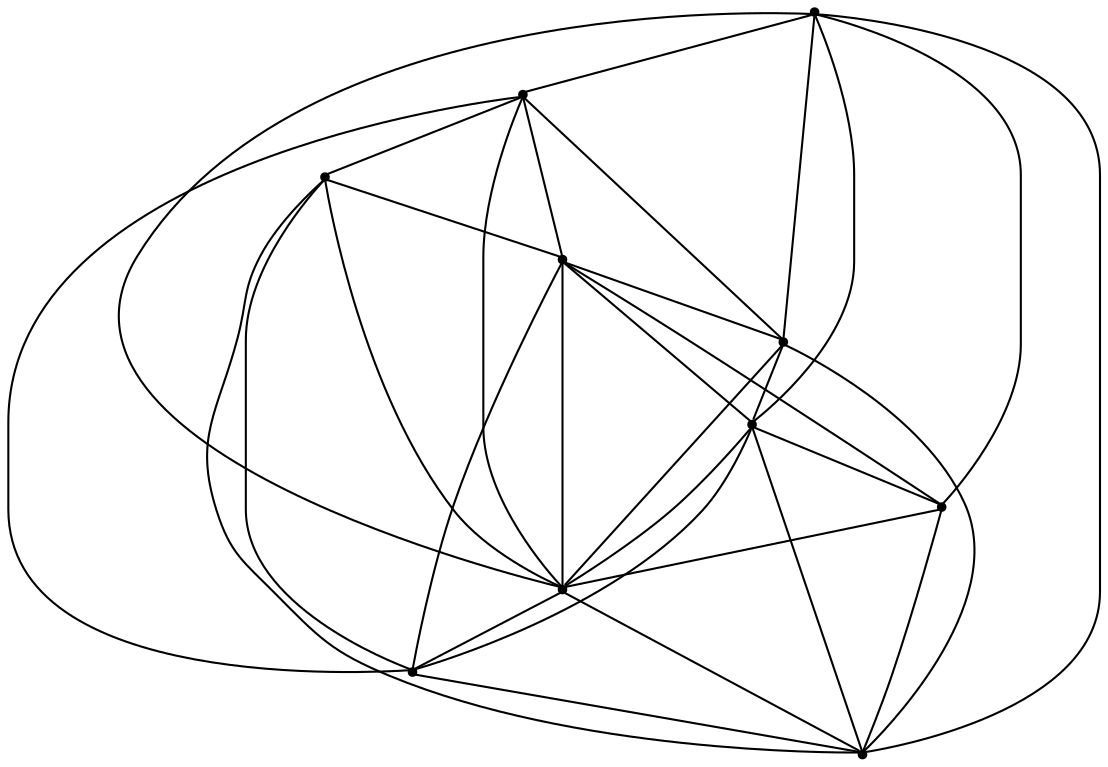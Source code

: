 graph {
  node [shape=point,comment="{\"directed\":false,\"doi\":\"10.1007/978-3-642-18469-7_15\",\"figure\":\"2 (1)\"}"]

  v0 [pos="1677.697036329831,862.4659004113499"]
  v1 [pos="1615.2079008005783,749.4478812517607"]
  v2 [pos="1583.994703020022,850.589106408105"]
  v3 [pos="1469.8379947421147,811.832971164424"]
  v4 [pos="1498.861911240894,800.0810648524367"]
  v5 [pos="1537.6438653402558,869.9673012068205"]
  v6 [pos="1535.521396397776,747.3268253303776"]
  v7 [pos="1496.7351154040598,873.2176877782744"]
  v8 [pos="1413.7917321683074,728.9446798167246"]
  v9 [pos="1351.3652093455962,988.361086872997"]

  v0 -- v7 [id="-1",pos="1677.697036329831,862.4659004113499 1619.886800736974,900.2137773899678 1619.886800736974,900.2137773899678 1619.886800736974,900.2137773899678 1581.0088913922211,924.8010098121351 1581.0088913922211,924.8010098121351 1581.0088913922211,924.8010098121351 1566.9598472079635,932.9398211051456 1566.9598472079635,932.9398211051456 1566.9598472079635,932.9398211051456 1555.7131034262363,938.5990648661256 1555.7131034262363,938.5990648661256 1555.7131034262363,938.5990648661256 1546.7556685428344,941.928746219147 1546.7556685428344,941.928746219147 1546.7556685428344,941.928746219147 1539.578877947907,943.062273706093 1539.578877947907,943.062273706093 1539.578877947907,943.062273706093 1536.505510340227,942.8330373888912 1536.505510340227,942.8330373888912 1536.505510340227,942.8330373888912 1533.7032099376966,942.0787513432189 1533.7032099376966,942.0787513432189 1533.7032099376966,942.0787513432189 1531.1219629320412,940.7952187322009 1531.1219629320412,940.7952187322009 1531.1219629320412,940.7952187322009 1528.7116282533889,938.9907696411502 1528.7116282533889,938.9907696411502 1528.7116282533889,938.9907696411502 1524.1953686400827,933.8024618483247 1524.1953686400827,933.8024618483247 1524.1953686400827,933.8024618483247 1519.7750642721674,926.4471236938008 1519.7750642721674,926.4471236938008 1519.7750642721674,926.4471236938008 1509.94614196113,904.8395182761955 1509.94614196113,904.8395182761955 1509.94614196113,904.8395182761955 1496.7351154040598,873.2176877782744 1496.7351154040598,873.2176877782744 1496.7351154040598,873.2176877782744"]
  v9 -- v7 [id="-2",pos="1351.3652093455962,988.361086872997 1496.7351154040598,873.2176877782744 1496.7351154040598,873.2176877782744 1496.7351154040598,873.2176877782744"]
  v0 -- v8 [id="-3",pos="1677.697036329831,862.4659004113499 1673.4185013828248,813.124833860755 1673.4185013828248,813.124833860755 1673.4185013828248,813.124833860755 1670.1074091088449,774.147792385185 1670.1074091088449,774.147792385185 1670.1074091088449,774.147792385185 1663.0474446614887,711.5503170912584 1662.3052550180937,661.0505420324657 1602.5266642787365,628.053611573521 1590.2874072890468,621.7026527893725 1590.2874072890468,621.7026527893725 1590.2874072890468,621.7026527893725 1577.7646114575386,616.385133291539 1577.7646114575386,616.385133291539 1577.7646114575386,616.385133291539 1518.2112737478126,593.3480597988439 1495.1672525085476,624.6364325304942 1458.9956883209345,669.4060627204899 1439.1460604696767,695.3477288614921 1439.1460604696767,695.3477288614921 1439.1460604696767,695.3477288614921 1413.7917321683074,728.9446798167246 1413.7917321683074,728.9446798167246 1413.7917321683074,728.9446798167246"]
  v0 -- v1 [id="-4",pos="1677.697036329831,862.4659004113499 1646.1460862664267,806.0029288603082 1646.1460862664267,806.0029288603082 1646.1460862664267,806.0029288603082 1615.2079008005783,749.4478812517607 1615.2079008005783,749.4478812517607 1615.2079008005783,749.4478812517607"]
  v9 -- v0 [id="-5",pos="1351.3652093455962,988.361086872997 1420.5891559376246,1012.9151261307873 1420.5891559376246,1012.9151261307873 1420.5891559376246,1012.9151261307873 1467.6112985503312,1028.3717584001943 1467.6112985503312,1028.3717584001943 1467.6112985503312,1028.3717584001943 1483.8620956530347,1032.7807898914084 1501.334858626088,1037.852412901414 1518.232144649993,1033.8267560999116 1523.8951585288396,1032.0723511091765 1523.8951585288396,1032.0723511091765 1523.8951585288396,1032.0723511091765 1529.4956869627435,1029.5844534918328 1529.4956869627435,1029.5844534918328 1529.4956869627435,1029.5844534918328 1547.8566086328567,1019.7870013949683 1562.01827933193,1002.309210639497 1575.7088275927576,987.2693369894911 1616.9260596441097,937.6447295960658 1616.9260596441097,937.6447295960658 1616.9260596441097,937.6447295960658 1677.697036329831,862.4659004113499 1677.697036329831,862.4659004113499 1677.697036329831,862.4659004113499"]
  v3 -- v7 [id="-6",pos="1469.8379947421147,811.832971164424 1483.4576582924878,842.492009130097 1483.4576582924878,842.492009130097 1483.4576582924878,842.492009130097 1496.7351154040598,873.2176877782744 1496.7351154040598,873.2176877782744 1496.7351154040598,873.2176877782744"]
  v1 -- v2 [id="-7",pos="1615.2079008005783,749.4478812517607 1599.3031279846357,800.0268875036834 1599.3031279846357,800.0268875036834 1599.3031279846357,800.0268875036834 1583.994703020022,850.589106408105 1583.994703020022,850.589106408105 1583.994703020022,850.589106408105"]
  v7 -- v4 [id="-8",pos="1496.7351154040598,873.2176877782744 1498.0028954499276,836.5618786253501 1498.0028954499276,836.5618786253501 1498.0028954499276,836.5618786253501 1498.861911240894,800.0810648524367 1498.861911240894,800.0810648524367 1498.861911240894,800.0810648524367"]
  v7 -- v5 [id="-9",pos="1496.7351154040598,873.2176877782744 1537.6438653402558,869.9673012068205 1537.6438653402558,869.9673012068205 1537.6438653402558,869.9673012068205"]
  v4 -- v3 [id="-10",pos="1498.861911240894,800.0810648524367 1469.8379947421147,811.832971164424 1469.8379947421147,811.832971164424 1469.8379947421147,811.832971164424"]
  v4 -- v8 [id="-11",pos="1498.861911240894,800.0810648524367 1413.7917321683074,728.9446798167246 1413.7917321683074,728.9446798167246 1413.7917321683074,728.9446798167246"]
  v4 -- v1 [id="-12",pos="1498.861911240894,800.0810648524367 1615.2079008005783,749.4478812517607 1615.2079008005783,749.4478812517607 1615.2079008005783,749.4478812517607"]
  v4 -- v0 [id="-13",pos="1498.861911240894,800.0810648524367 1677.697036329831,862.4659004113499 1677.697036329831,862.4659004113499 1677.697036329831,862.4659004113499"]
  v4 -- v6 [id="-14",pos="1498.861911240894,800.0810648524367 1517.2896452503046,773.6811168423433 1517.2896452503046,773.6811168423433 1517.2896452503046,773.6811168423433 1535.521396397776,747.3268253303776 1535.521396397776,747.3268253303776 1535.521396397776,747.3268253303776"]
  v4 -- v9 [id="-15",pos="1498.861911240894,800.0810648524367 1450.926539396191,858.0737198560745 1450.926539396191,858.0737198560745 1450.926539396191,858.0737198560745 1425.3805551272374,889.5620782236747 1425.3805551272374,889.5620782236747 1425.3805551272374,889.5620782236747 1399.8761854010459,923.2383239604745 1399.8761854010459,923.2383239604745 1399.8761854010459,923.2383239604745 1351.3652093455962,988.361086872997 1351.3652093455962,988.361086872997 1351.3652093455962,988.361086872997"]
  v4 -- v5 [id="-16",pos="1498.861911240894,800.0810648524367 1518.1779312089632,835.0199861927533 1518.1779312089632,835.0199861927533 1518.1779312089632,835.0199861927533 1537.6438653402558,869.9673012068205 1537.6438653402558,869.9673012068205 1537.6438653402558,869.9673012068205"]
  v8 -- v1 [id="-17",pos="1413.7917321683074,728.9446798167246 1462.6403332450066,695.1976601489827 1462.6403332450066,695.1976601489827 1462.6403332450066,695.1976601489827 1531.8057395016506,651.5031832603044 1534.3995854055731,636.5132901221766 1585.254083800378,708.2414291573009 1615.2079008005783,749.4478812517607 1615.2079008005783,749.4478812517607 1615.2079008005783,749.4478812517607"]
  v8 -- v5 [id="-18",pos="1413.7917321683074,728.9446798167246 1432.2068672794505,798.6350001951586 1432.2068672794505,798.6350001951586 1432.2068672794505,798.6350001951586 1444.9091019650716,845.4258524596561 1444.9091019650716,845.4258524596561 1444.9091019650716,845.4258524596561 1449.9673687270779,861.7742489766191 1449.9673687270779,861.7742489766191 1449.9673687270779,861.7742489766191 1454.5587126835944,874.1970768927108 1454.5587126835944,874.1970768927108 1454.5587126835944,874.1970768927108 1458.9456745126604,883.2276524332773 1458.9456745126604,883.2276524332773 1458.9456745126604,883.2276524332773 1463.4243919543615,889.3369751549105 1463.4243919543615,889.3369751549105 1463.4243919543615,889.3369751549105 1465.784585563141,891.4165078266035 1465.784585563141,891.4165078266035 1465.784585563141,891.4165078266035 1468.2824762216728,892.9208830810728 1468.2824762216728,892.9208830810728 1468.2824762216728,892.9208830810728 1470.9430072032942,893.8752183511327 1470.9430072032942,893.8752183511327 1470.9430072032942,893.8752183511327 1473.8079203123664,894.3252973117859 1473.8079203123664,894.3252973117859 1473.8079203123664,894.3252973117859 1480.2841358066612,893.8626914289445 1480.2841358066612,893.8626914289445 1480.2841358066612,893.8626914289445 1488.0154051869577,891.766562175063 1488.0154051869577,891.766562175063 1488.0154051869577,891.766562175063 1508.3906234406882,883.3277406339085 1508.3906234406882,883.3277406339085 1508.3906234406882,883.3277406339085 1537.6438653402558,869.9673012068205 1537.6438653402558,869.9673012068205 1537.6438653402558,869.9673012068205"]
  v6 -- v1 [id="-19",pos="1535.521396397776,747.3268253303776 1615.2079008005783,749.4478812517607 1615.2079008005783,749.4478812517607 1615.2079008005783,749.4478812517607"]
  v6 -- v9 [id="-20",pos="1535.521396397776,747.3268253303776 1481.6728143712576,719.855793678967 1481.6728143712576,719.855793678967 1481.6728143712576,719.855793678967 1445.0801415536728,702.9364365816556 1445.0801415536728,702.9364365816556 1445.0801415536728,702.9364365816556 1435.8684379961448,699.4233661748727 1422.1445471964678,694.1725509479809 1412.4865372124332,698.9441637098427 1408.7918784800868,701.3111797074912 1408.7918784800868,701.3111797074912 1408.7918784800868,701.3111797074912 1405.426572765077,704.711698579892 1405.426572765077,704.711698579892 1405.426572765077,704.711698579892 1390.422557544462,726.815230221591 1389.5051286797097,755.3864690186957 1383.4459494442292,780.5363319358983 1370.2850639570315,863.1995202148335 1370.2850639570315,863.1995202148335 1370.2850639570315,863.1995202148335 1351.3652093455962,988.361086872997 1351.3652093455962,988.361086872997 1351.3652093455962,988.361086872997"]
  v3 -- v6 [id="-21",pos="1469.8379947421147,811.832971164424 1535.521396397776,747.3268253303776 1535.521396397776,747.3268253303776 1535.521396397776,747.3268253303776"]
  v5 -- v2 [id="-22",pos="1537.6438653402558,869.9673012068205 1583.994703020022,850.589106408105 1583.994703020022,850.589106408105 1583.994703020022,850.589106408105"]
  v6 -- v2 [id="-23",pos="1535.521396397776,747.3268253303776 1583.994703020022,850.589106408105 1583.994703020022,850.589106408105 1583.994703020022,850.589106408105"]
  v3 -- v1 [id="-24",pos="1469.8379947421147,811.832971164424 1491.3641668941416,759.3412883008187 1491.3641668941416,759.3412883008187 1491.3641668941416,759.3412883008187 1521.9518739172756,695.2269108302345 1516.8059239137915,667.4724655128686 1580.4084711697353,721.4685872193807 1615.2079008005783,749.4478812517607 1615.2079008005783,749.4478812517607 1615.2079008005783,749.4478812517607"]
  v5 -- v0 [id="-25",pos="1537.6438653402558,869.9673012068205 1677.697036329831,862.4659004113499 1677.697036329831,862.4659004113499 1677.697036329831,862.4659004113499"]
  v6 -- v5 [id="-26",pos="1535.521396397776,747.3268253303776 1536.401283090923,808.4282554551478 1536.401283090923,808.4282554551478 1536.401283090923,808.4282554551478 1537.6438653402558,869.9673012068205 1537.6438653402558,869.9673012068205 1537.6438653402558,869.9673012068205"]
  v8 -- v9 [id="-27",pos="1413.7917321683074,728.9446798167246 1351.3652093455962,988.361086872997 1351.3652093455962,988.361086872997 1351.3652093455962,988.361086872997"]
  v2 -- v4 [id="-28",pos="1583.994703020022,850.589106408105 1498.861911240894,800.0810648524367 1498.861911240894,800.0810648524367 1498.861911240894,800.0810648524367"]
  v2 -- v3 [id="-29",pos="1583.994703020022,850.589106408105 1469.8379947421147,811.832971164424 1469.8379947421147,811.832971164424 1469.8379947421147,811.832971164424"]
  v9 -- v3 [id="-30",pos="1351.3652093455962,988.361086872997 1469.8379947421147,811.832971164424 1469.8379947421147,811.832971164424 1469.8379947421147,811.832971164424"]
  v9 -- v5 [id="-31",pos="1351.3652093455962,988.361086872997 1537.6438653402558,869.9673012068205 1537.6438653402558,869.9673012068205 1537.6438653402558,869.9673012068205"]
  v3 -- v8 [id="-33",pos="1469.8379947421147,811.832971164424 1413.7917321683074,728.9446798167246 1413.7917321683074,728.9446798167246 1413.7917321683074,728.9446798167246"]
}